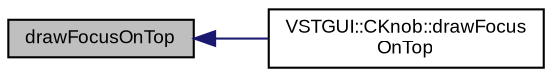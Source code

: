 digraph "drawFocusOnTop"
{
  bgcolor="transparent";
  edge [fontname="Arial",fontsize="9",labelfontname="Arial",labelfontsize="9"];
  node [fontname="Arial",fontsize="9",shape=record];
  rankdir="LR";
  Node1 [label="drawFocusOnTop",height=0.2,width=0.4,color="black", fillcolor="grey75", style="filled" fontcolor="black"];
  Node1 -> Node2 [dir="back",color="midnightblue",fontsize="9",style="solid",fontname="Arial"];
  Node2 [label="VSTGUI::CKnob::drawFocus\lOnTop",height=0.2,width=0.4,color="black",URL="$class_v_s_t_g_u_i_1_1_c_knob.html#a5ca9953e69725561e1008bc642c8aba2"];
}
